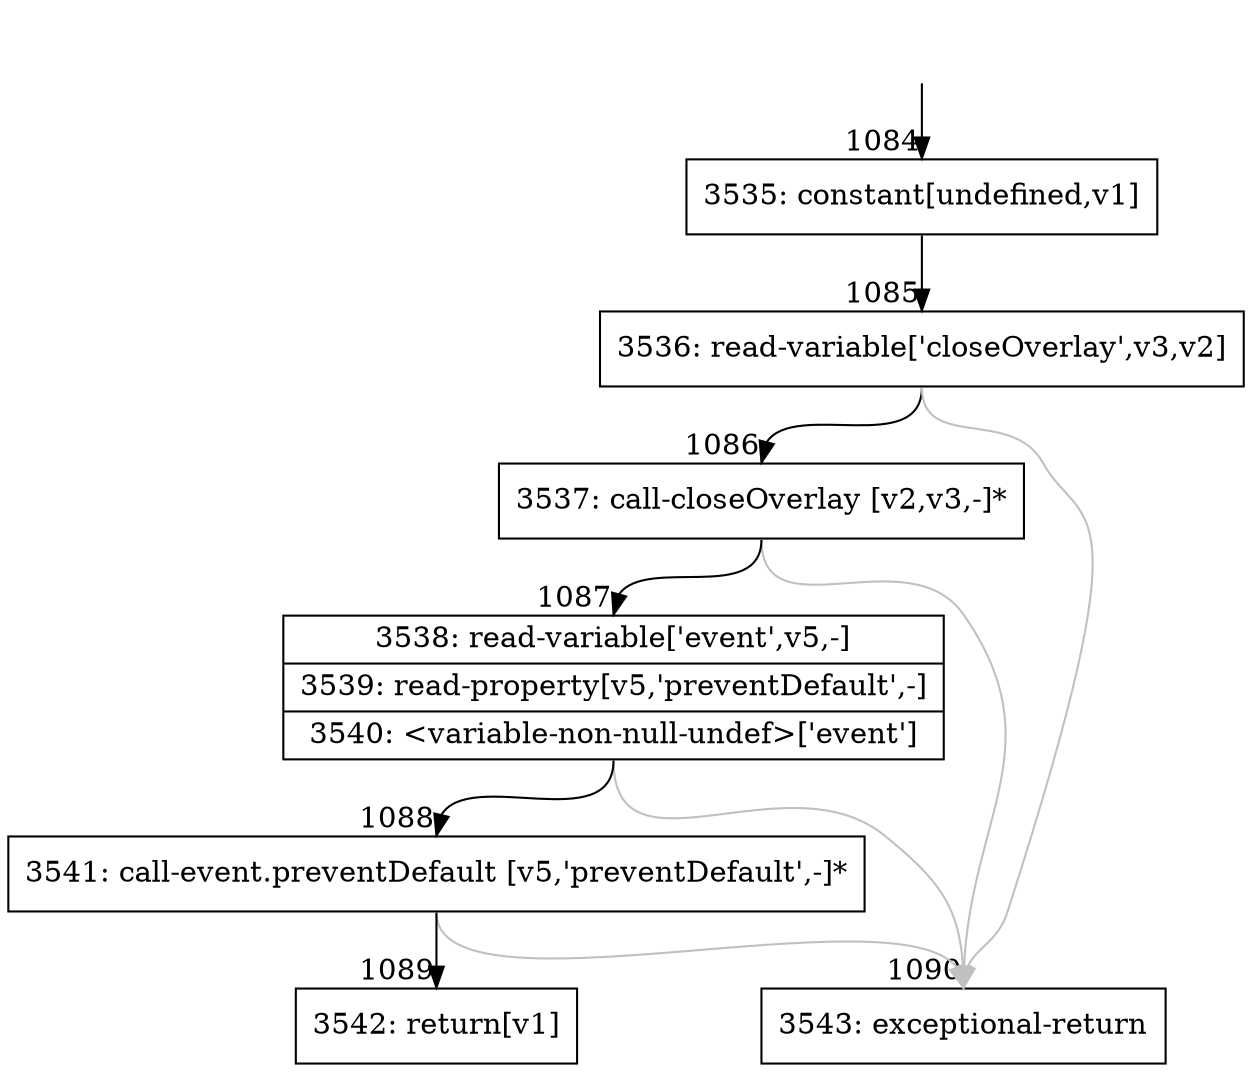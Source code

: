digraph {
rankdir="TD"
BB_entry71[shape=none,label=""];
BB_entry71 -> BB1084 [tailport=s, headport=n, headlabel="    1084"]
BB1084 [shape=record label="{3535: constant[undefined,v1]}" ] 
BB1084 -> BB1085 [tailport=s, headport=n, headlabel="      1085"]
BB1085 [shape=record label="{3536: read-variable['closeOverlay',v3,v2]}" ] 
BB1085 -> BB1086 [tailport=s, headport=n, headlabel="      1086"]
BB1085 -> BB1090 [tailport=s, headport=n, color=gray, headlabel="      1090"]
BB1086 [shape=record label="{3537: call-closeOverlay [v2,v3,-]*}" ] 
BB1086 -> BB1087 [tailport=s, headport=n, headlabel="      1087"]
BB1086 -> BB1090 [tailport=s, headport=n, color=gray]
BB1087 [shape=record label="{3538: read-variable['event',v5,-]|3539: read-property[v5,'preventDefault',-]|3540: \<variable-non-null-undef\>['event']}" ] 
BB1087 -> BB1088 [tailport=s, headport=n, headlabel="      1088"]
BB1087 -> BB1090 [tailport=s, headport=n, color=gray]
BB1088 [shape=record label="{3541: call-event.preventDefault [v5,'preventDefault',-]*}" ] 
BB1088 -> BB1089 [tailport=s, headport=n, headlabel="      1089"]
BB1088 -> BB1090 [tailport=s, headport=n, color=gray]
BB1089 [shape=record label="{3542: return[v1]}" ] 
BB1090 [shape=record label="{3543: exceptional-return}" ] 
//#$~ 1428
}
